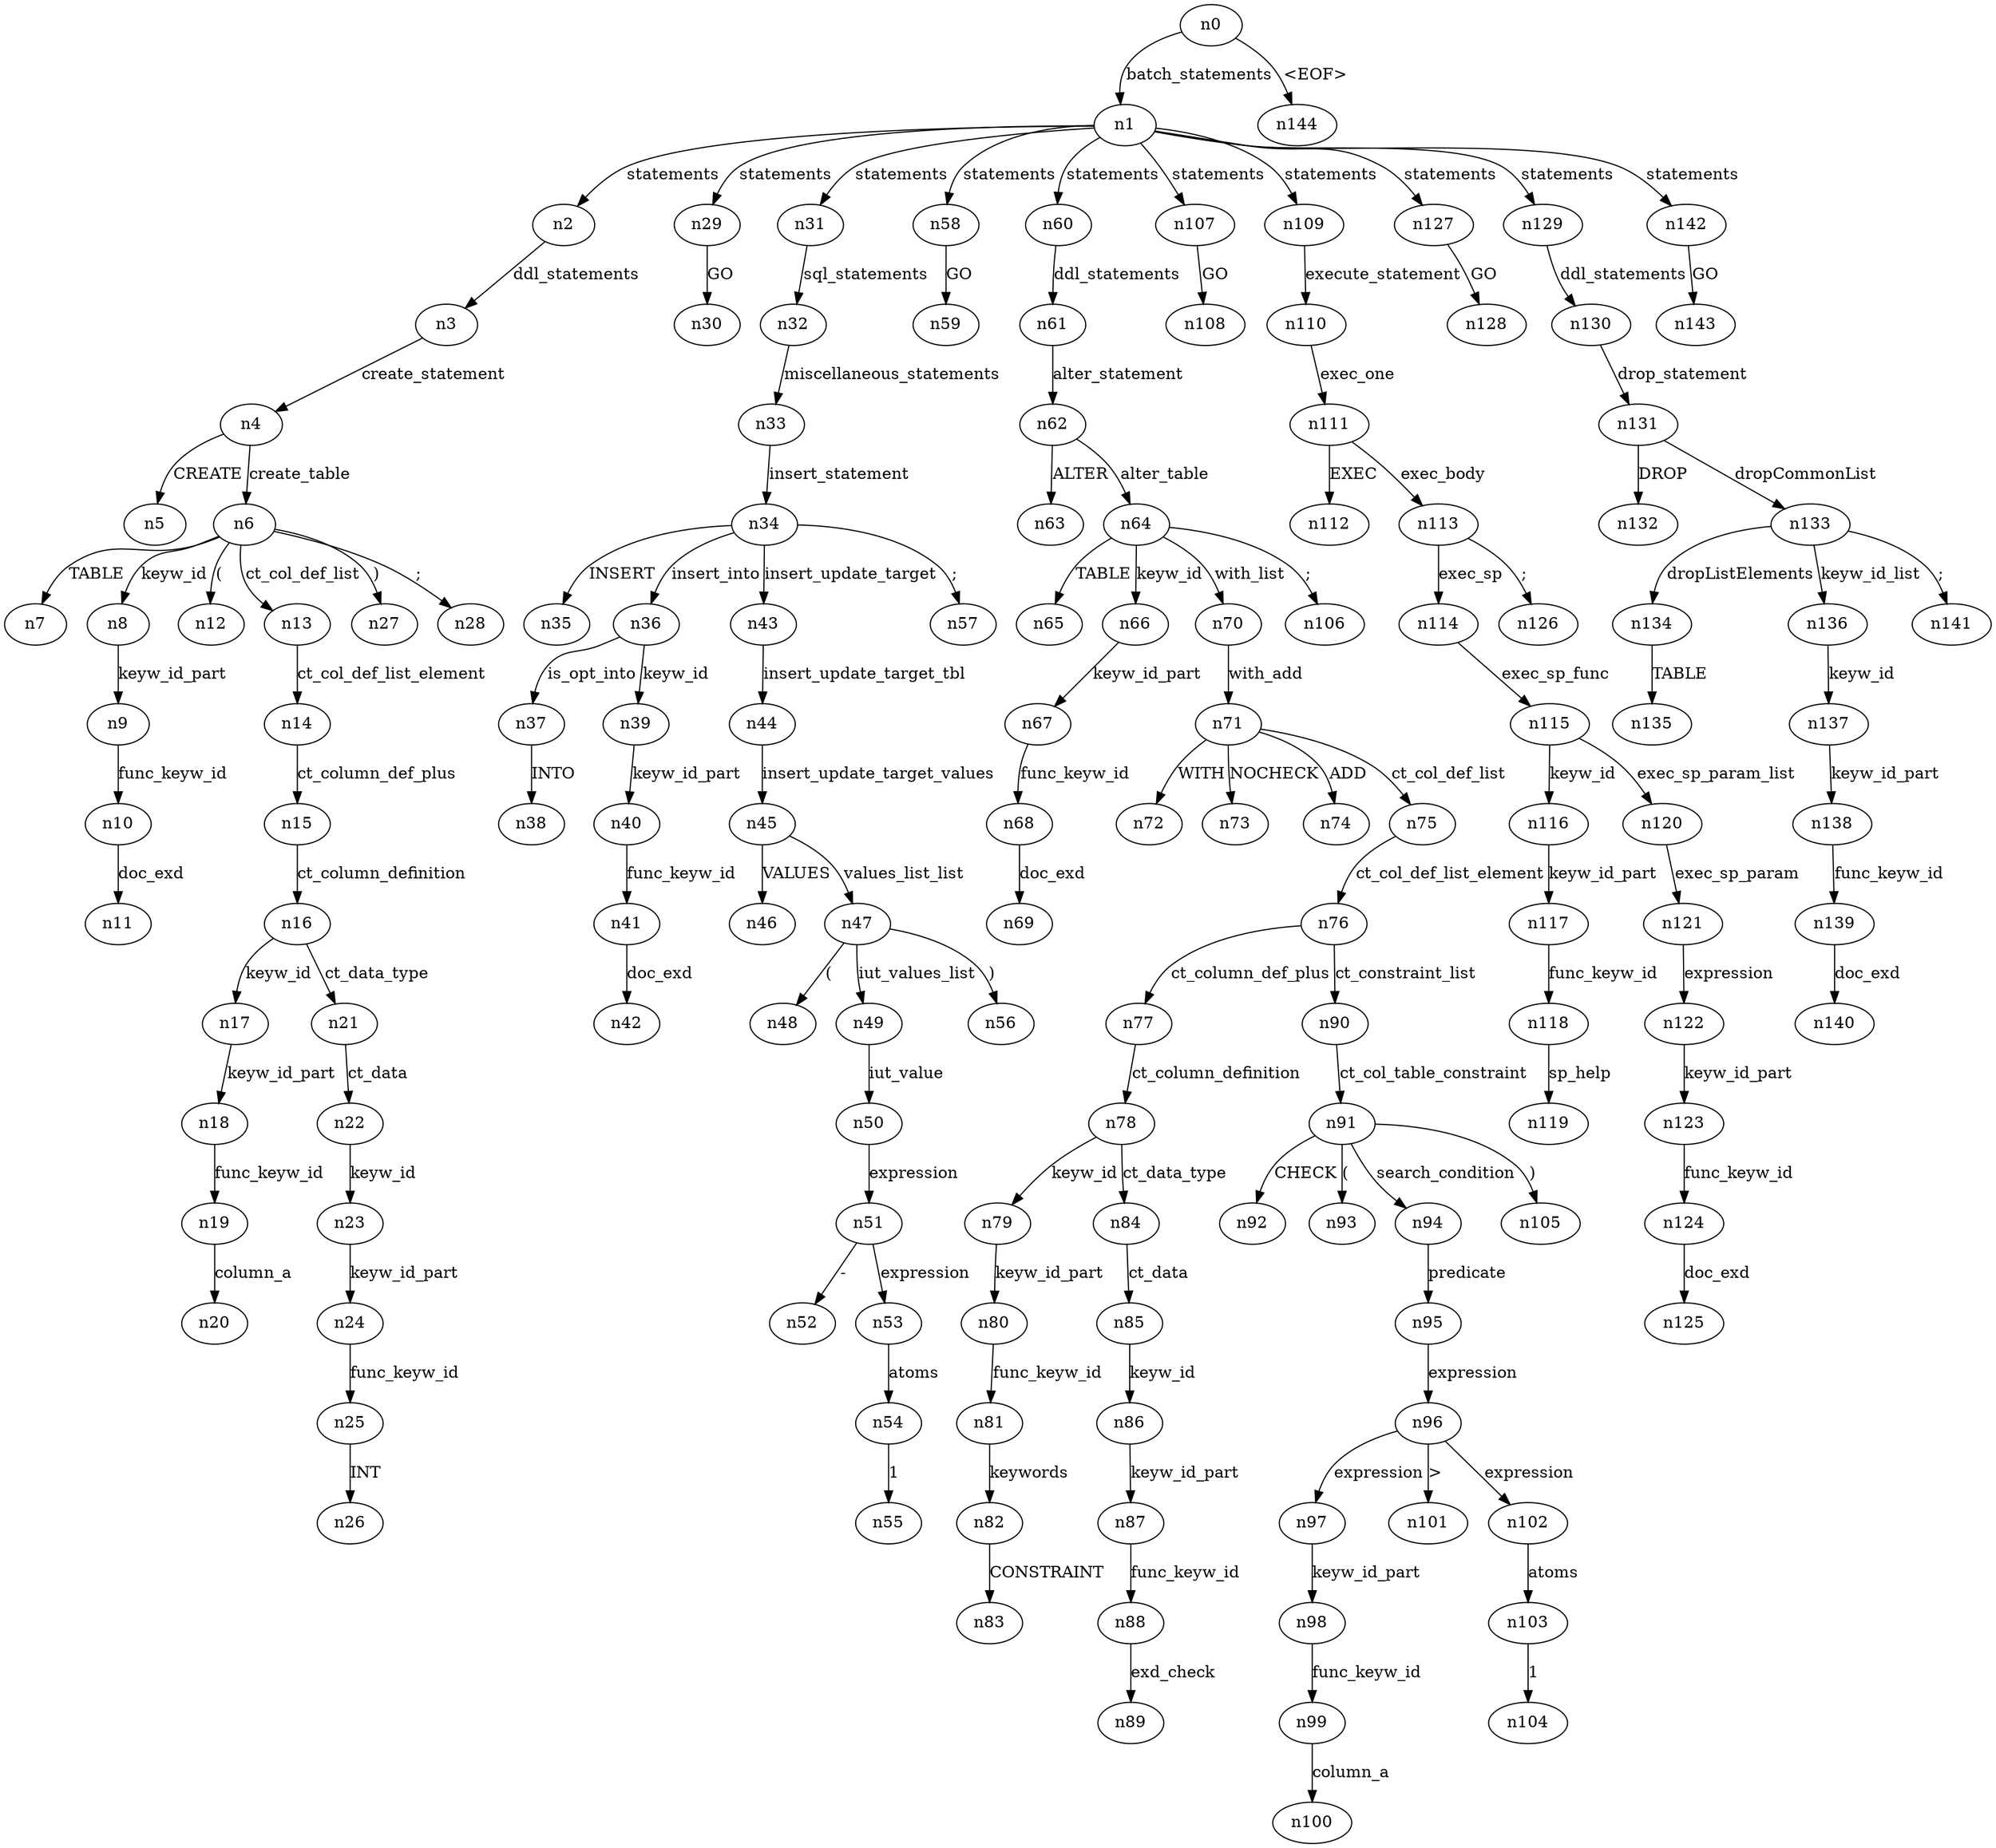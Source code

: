 digraph ParseTree {
  n0 -> n1 [label="batch_statements"];
  n1 -> n2 [label="statements"];
  n2 -> n3 [label="ddl_statements"];
  n3 -> n4 [label="create_statement"];
  n4 -> n5 [label="CREATE"];
  n4 -> n6 [label="create_table"];
  n6 -> n7 [label="TABLE"];
  n6 -> n8 [label="keyw_id"];
  n8 -> n9 [label="keyw_id_part"];
  n9 -> n10 [label="func_keyw_id"];
  n10 -> n11 [label="doc_exd"];
  n6 -> n12 [label="("];
  n6 -> n13 [label="ct_col_def_list"];
  n13 -> n14 [label="ct_col_def_list_element"];
  n14 -> n15 [label="ct_column_def_plus"];
  n15 -> n16 [label="ct_column_definition"];
  n16 -> n17 [label="keyw_id"];
  n17 -> n18 [label="keyw_id_part"];
  n18 -> n19 [label="func_keyw_id"];
  n19 -> n20 [label="column_a"];
  n16 -> n21 [label="ct_data_type"];
  n21 -> n22 [label="ct_data"];
  n22 -> n23 [label="keyw_id"];
  n23 -> n24 [label="keyw_id_part"];
  n24 -> n25 [label="func_keyw_id"];
  n25 -> n26 [label="INT"];
  n6 -> n27 [label=")"];
  n6 -> n28 [label=";"];
  n1 -> n29 [label="statements"];
  n29 -> n30 [label="GO"];
  n1 -> n31 [label="statements"];
  n31 -> n32 [label="sql_statements"];
  n32 -> n33 [label="miscellaneous_statements"];
  n33 -> n34 [label="insert_statement"];
  n34 -> n35 [label="INSERT"];
  n34 -> n36 [label="insert_into"];
  n36 -> n37 [label="is_opt_into"];
  n37 -> n38 [label="INTO"];
  n36 -> n39 [label="keyw_id"];
  n39 -> n40 [label="keyw_id_part"];
  n40 -> n41 [label="func_keyw_id"];
  n41 -> n42 [label="doc_exd"];
  n34 -> n43 [label="insert_update_target"];
  n43 -> n44 [label="insert_update_target_tbl"];
  n44 -> n45 [label="insert_update_target_values"];
  n45 -> n46 [label="VALUES"];
  n45 -> n47 [label="values_list_list"];
  n47 -> n48 [label="("];
  n47 -> n49 [label="iut_values_list"];
  n49 -> n50 [label="iut_value"];
  n50 -> n51 [label="expression"];
  n51 -> n52 [label="-"];
  n51 -> n53 [label="expression"];
  n53 -> n54 [label="atoms"];
  n54 -> n55 [label="1"];
  n47 -> n56 [label=")"];
  n34 -> n57 [label=";"];
  n1 -> n58 [label="statements"];
  n58 -> n59 [label="GO"];
  n1 -> n60 [label="statements"];
  n60 -> n61 [label="ddl_statements"];
  n61 -> n62 [label="alter_statement"];
  n62 -> n63 [label="ALTER"];
  n62 -> n64 [label="alter_table"];
  n64 -> n65 [label="TABLE"];
  n64 -> n66 [label="keyw_id"];
  n66 -> n67 [label="keyw_id_part"];
  n67 -> n68 [label="func_keyw_id"];
  n68 -> n69 [label="doc_exd"];
  n64 -> n70 [label="with_list"];
  n70 -> n71 [label="with_add"];
  n71 -> n72 [label="WITH"];
  n71 -> n73 [label="NOCHECK"];
  n71 -> n74 [label="ADD"];
  n71 -> n75 [label="ct_col_def_list"];
  n75 -> n76 [label="ct_col_def_list_element"];
  n76 -> n77 [label="ct_column_def_plus"];
  n77 -> n78 [label="ct_column_definition"];
  n78 -> n79 [label="keyw_id"];
  n79 -> n80 [label="keyw_id_part"];
  n80 -> n81 [label="func_keyw_id"];
  n81 -> n82 [label="keywords"];
  n82 -> n83 [label="CONSTRAINT"];
  n78 -> n84 [label="ct_data_type"];
  n84 -> n85 [label="ct_data"];
  n85 -> n86 [label="keyw_id"];
  n86 -> n87 [label="keyw_id_part"];
  n87 -> n88 [label="func_keyw_id"];
  n88 -> n89 [label="exd_check"];
  n76 -> n90 [label="ct_constraint_list"];
  n90 -> n91 [label="ct_col_table_constraint"];
  n91 -> n92 [label="CHECK"];
  n91 -> n93 [label="("];
  n91 -> n94 [label="search_condition"];
  n94 -> n95 [label="predicate"];
  n95 -> n96 [label="expression"];
  n96 -> n97 [label="expression"];
  n97 -> n98 [label="keyw_id_part"];
  n98 -> n99 [label="func_keyw_id"];
  n99 -> n100 [label="column_a"];
  n96 -> n101 [label=">"];
  n96 -> n102 [label="expression"];
  n102 -> n103 [label="atoms"];
  n103 -> n104 [label="1"];
  n91 -> n105 [label=")"];
  n64 -> n106 [label=";"];
  n1 -> n107 [label="statements"];
  n107 -> n108 [label="GO"];
  n1 -> n109 [label="statements"];
  n109 -> n110 [label="execute_statement"];
  n110 -> n111 [label="exec_one"];
  n111 -> n112 [label="EXEC"];
  n111 -> n113 [label="exec_body"];
  n113 -> n114 [label="exec_sp"];
  n114 -> n115 [label="exec_sp_func"];
  n115 -> n116 [label="keyw_id"];
  n116 -> n117 [label="keyw_id_part"];
  n117 -> n118 [label="func_keyw_id"];
  n118 -> n119 [label="sp_help"];
  n115 -> n120 [label="exec_sp_param_list"];
  n120 -> n121 [label="exec_sp_param"];
  n121 -> n122 [label="expression"];
  n122 -> n123 [label="keyw_id_part"];
  n123 -> n124 [label="func_keyw_id"];
  n124 -> n125 [label="doc_exd"];
  n113 -> n126 [label=";"];
  n1 -> n127 [label="statements"];
  n127 -> n128 [label="GO"];
  n1 -> n129 [label="statements"];
  n129 -> n130 [label="ddl_statements"];
  n130 -> n131 [label="drop_statement"];
  n131 -> n132 [label="DROP"];
  n131 -> n133 [label="dropCommonList"];
  n133 -> n134 [label="dropListElements"];
  n134 -> n135 [label="TABLE"];
  n133 -> n136 [label="keyw_id_list"];
  n136 -> n137 [label="keyw_id"];
  n137 -> n138 [label="keyw_id_part"];
  n138 -> n139 [label="func_keyw_id"];
  n139 -> n140 [label="doc_exd"];
  n133 -> n141 [label=";"];
  n1 -> n142 [label="statements"];
  n142 -> n143 [label="GO"];
  n0 -> n144 [label="<EOF>"];
}